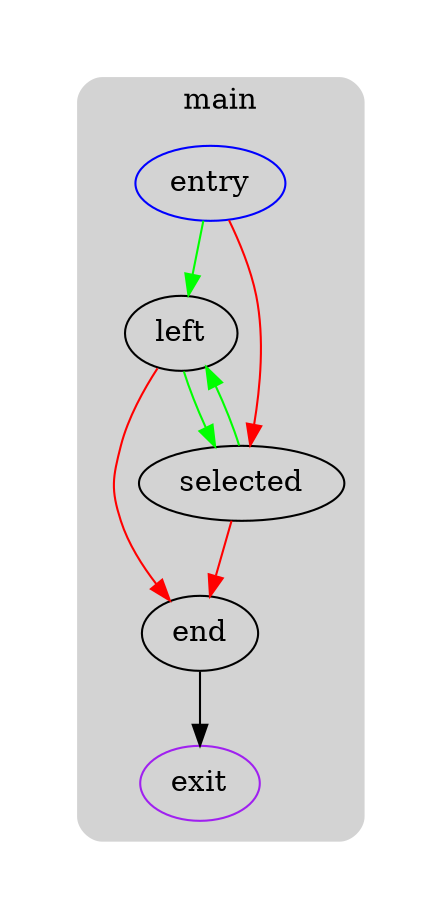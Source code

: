 digraph G {
  compound=true
  subgraph cluster_ {
    peripheries=0
    margin=10
    subgraph cluster_0_wrapper {
      peripheries=0
      margin=15
      subgraph cluster_0 {
        label="main"
        color=darkgray
        style=rounded
        bgcolor=lightgray
        margin=10
        cluster_0_0[label="entry",shape=oval,color=blue,rank=source]
        cluster_0_1[label="left",shape=oval]
        cluster_0_2[label="selected",shape=oval]
        cluster_0_3[label="end",shape=oval]
        cluster_0_exit[label=exit,color=purple,rank=sink]
        cluster_0_0 -> cluster_0_1 [color=green]
        cluster_0_0 -> cluster_0_2 [color=red]
        cluster_0_1 -> cluster_0_2 [color=green]
        cluster_0_1 -> cluster_0_3 [color=red]
        cluster_0_2 -> cluster_0_1 [color=green]
        cluster_0_2 -> cluster_0_3 [color=red]
        cluster_0_3 -> cluster_0_exit [color=black]
      }
    }
  }
}

